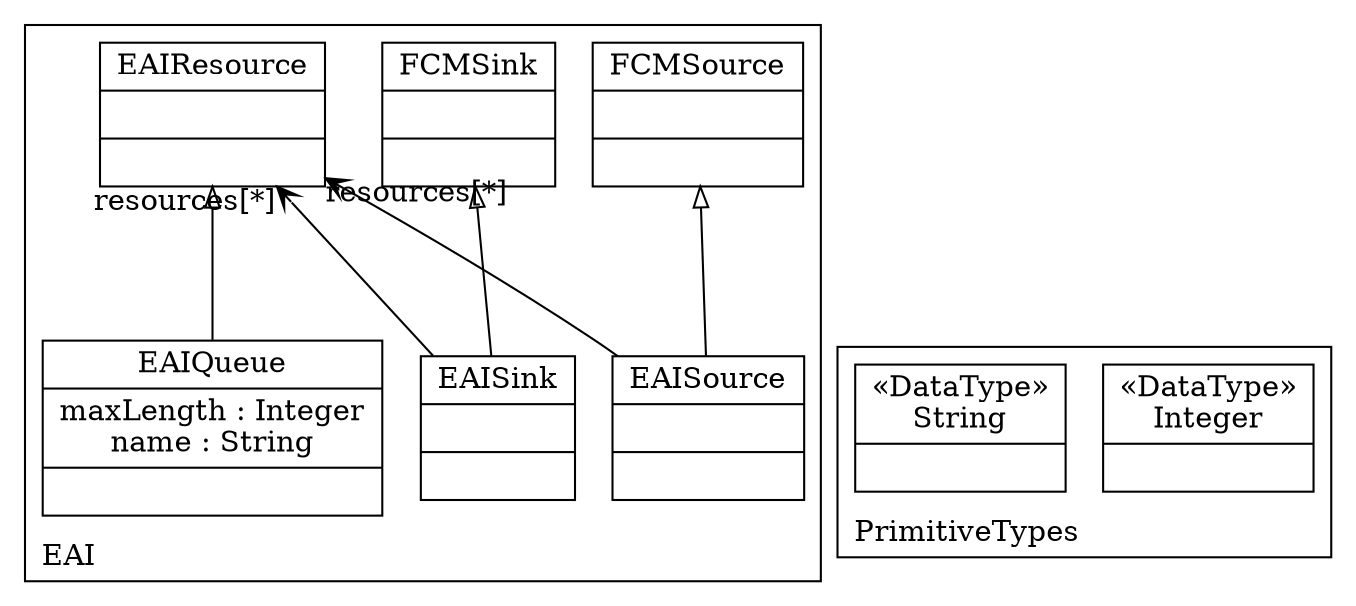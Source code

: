 digraph "KM3 Model in DOT" {
graph[rankdir=BT,labeljust=l,labelloc=t,nodeSep=0.75,compound=true];
 subgraph "cluster_EAI"{
labelloc=t
color=black
label=EAI
 node[shape=record];
FCMSource[label="{FCMSource| | }"]
;
 node[shape=record];
EAISource[label="{EAISource| | }"]
 EAISource->EAIResource[arrowhead=vee,arrowtail=none,headlabel="resources[*]",group=EAIResource,minlen=2,constraint=false,]
 EAISource->FCMSource[arrowhead=onormal,group=FCMSource,minlen=2,constraint=true,]
;
 node[shape=record];
FCMSink[label="{FCMSink| | }"]
;
 node[shape=record];
EAISink[label="{EAISink| | }"]
 EAISink->EAIResource[arrowhead=vee,arrowtail=none,headlabel="resources[*]",group=EAIResource,minlen=2,constraint=false,]
 EAISink->FCMSink[arrowhead=onormal,group=FCMSink,minlen=2,constraint=true,]
;
 node[shape=record];
EAIResource[label="{EAIResource| | }"]
;
 node[shape=record];
EAIQueue[label="{EAIQueue|maxLength : Integer\nname : String| }"]
 EAIQueue->EAIResource[arrowhead=onormal,group=EAIResource,minlen=2,constraint=true,]
;

} subgraph "cluster_PrimitiveTypes"{
labelloc=t
color=black
label=PrimitiveTypes
 node[shape=record];
Integer[label="{&#171;DataType&#187;\nInteger|}"]
;
 node[shape=record];
String[label="{&#171;DataType&#187;\nString|}"]
;

}
}